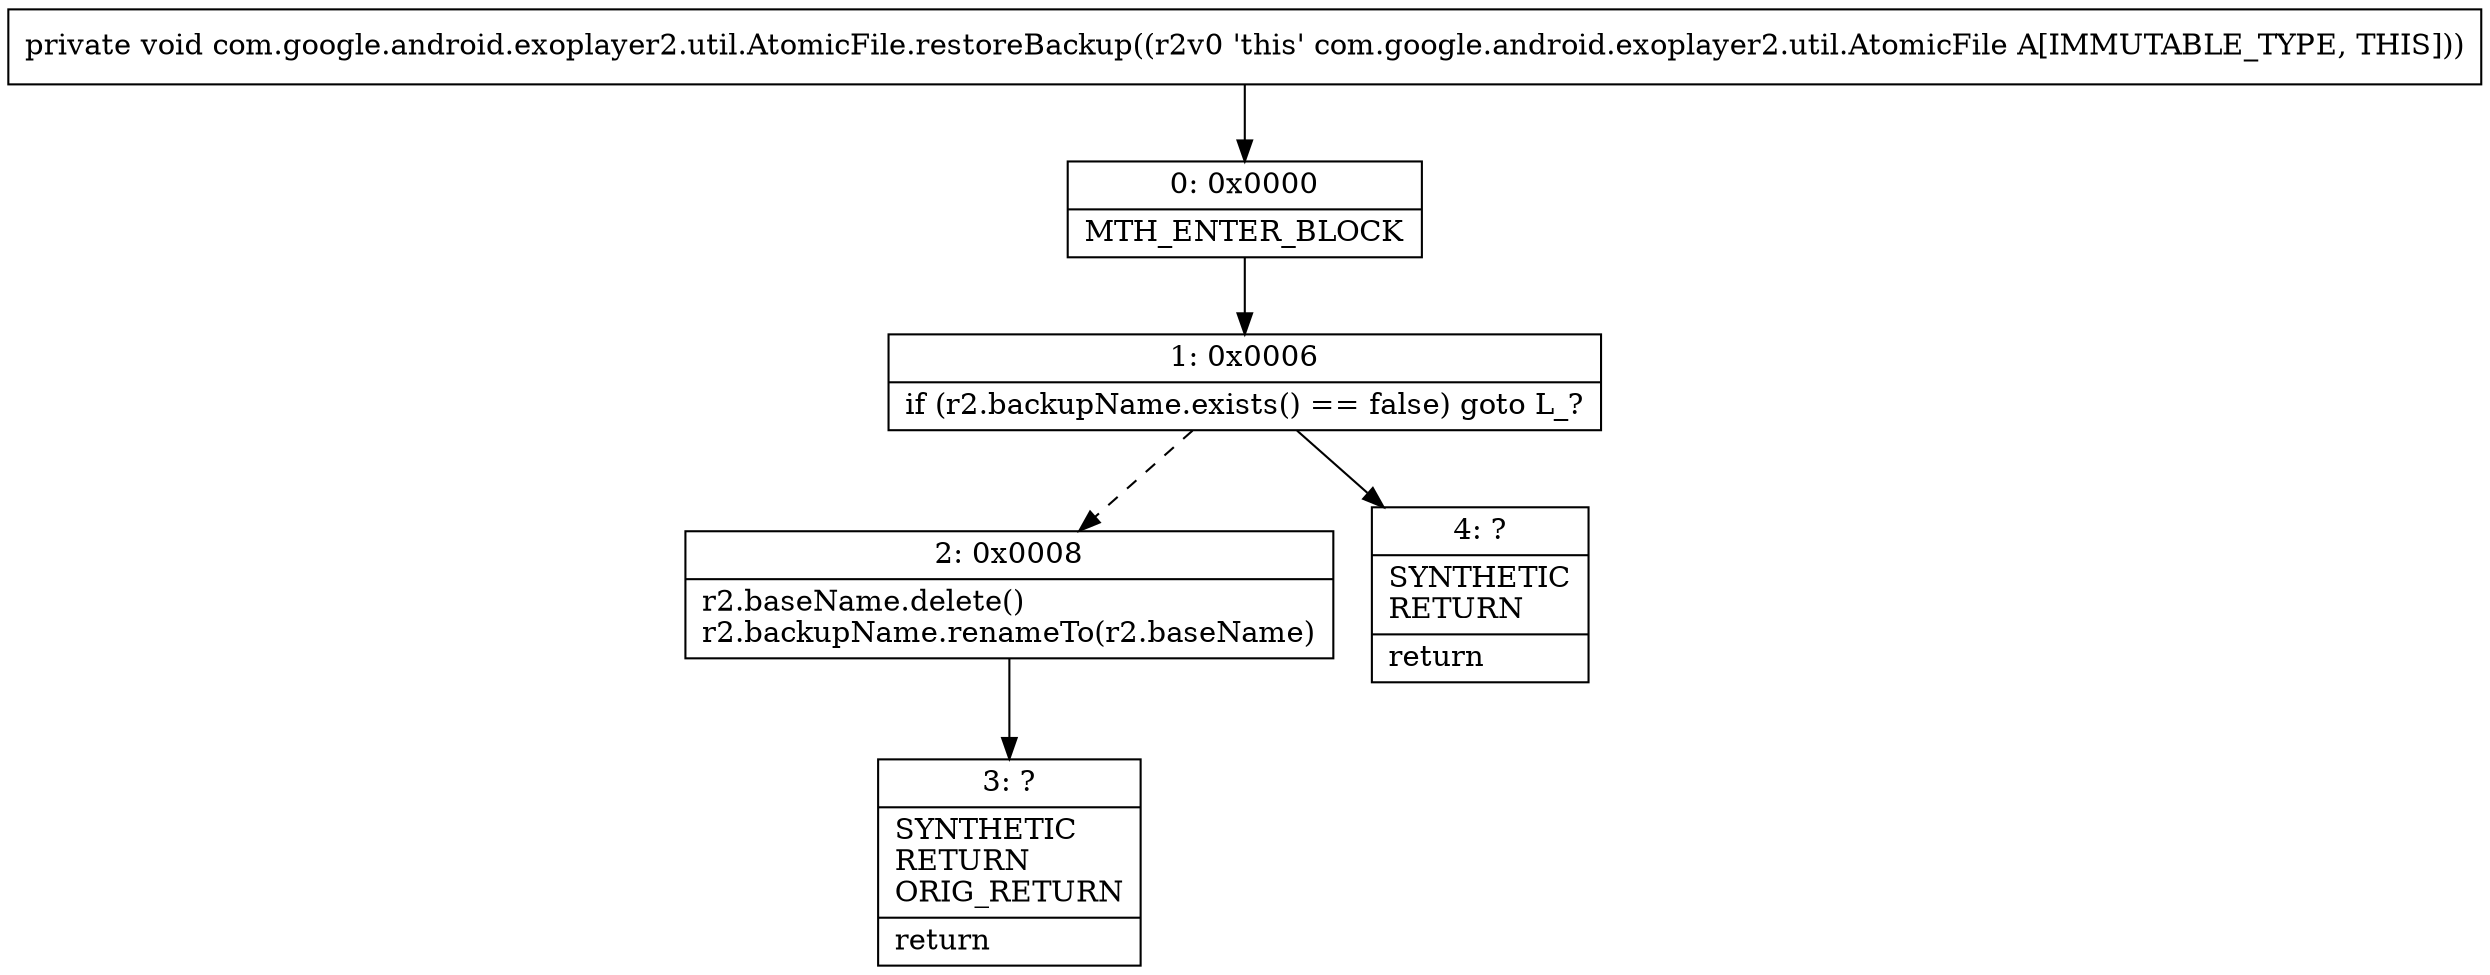 digraph "CFG forcom.google.android.exoplayer2.util.AtomicFile.restoreBackup()V" {
Node_0 [shape=record,label="{0\:\ 0x0000|MTH_ENTER_BLOCK\l}"];
Node_1 [shape=record,label="{1\:\ 0x0006|if (r2.backupName.exists() == false) goto L_?\l}"];
Node_2 [shape=record,label="{2\:\ 0x0008|r2.baseName.delete()\lr2.backupName.renameTo(r2.baseName)\l}"];
Node_3 [shape=record,label="{3\:\ ?|SYNTHETIC\lRETURN\lORIG_RETURN\l|return\l}"];
Node_4 [shape=record,label="{4\:\ ?|SYNTHETIC\lRETURN\l|return\l}"];
MethodNode[shape=record,label="{private void com.google.android.exoplayer2.util.AtomicFile.restoreBackup((r2v0 'this' com.google.android.exoplayer2.util.AtomicFile A[IMMUTABLE_TYPE, THIS])) }"];
MethodNode -> Node_0;
Node_0 -> Node_1;
Node_1 -> Node_2[style=dashed];
Node_1 -> Node_4;
Node_2 -> Node_3;
}

